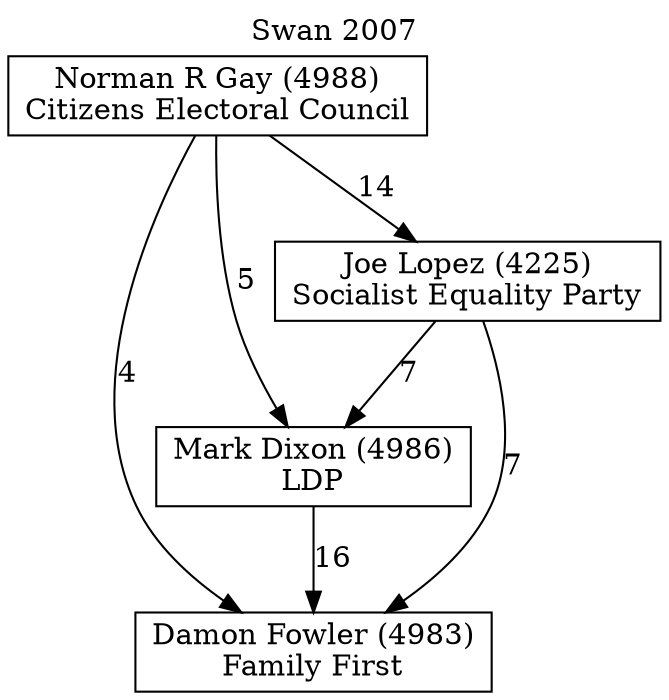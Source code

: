 // House preference flow
digraph "Damon Fowler (4983)_Swan_2007" {
	graph [label="Swan 2007" labelloc=t mclimit=2]
	node [shape=box]
	"Damon Fowler (4983)" [label="Damon Fowler (4983)
Family First"]
	"Mark Dixon (4986)" [label="Mark Dixon (4986)
LDP"]
	"Joe Lopez (4225)" [label="Joe Lopez (4225)
Socialist Equality Party"]
	"Norman R Gay (4988)" [label="Norman R Gay (4988)
Citizens Electoral Council"]
	"Mark Dixon (4986)" -> "Damon Fowler (4983)" [label=16]
	"Joe Lopez (4225)" -> "Mark Dixon (4986)" [label=7]
	"Norman R Gay (4988)" -> "Joe Lopez (4225)" [label=14]
	"Joe Lopez (4225)" -> "Damon Fowler (4983)" [label=7]
	"Norman R Gay (4988)" -> "Damon Fowler (4983)" [label=4]
	"Norman R Gay (4988)" -> "Mark Dixon (4986)" [label=5]
}
